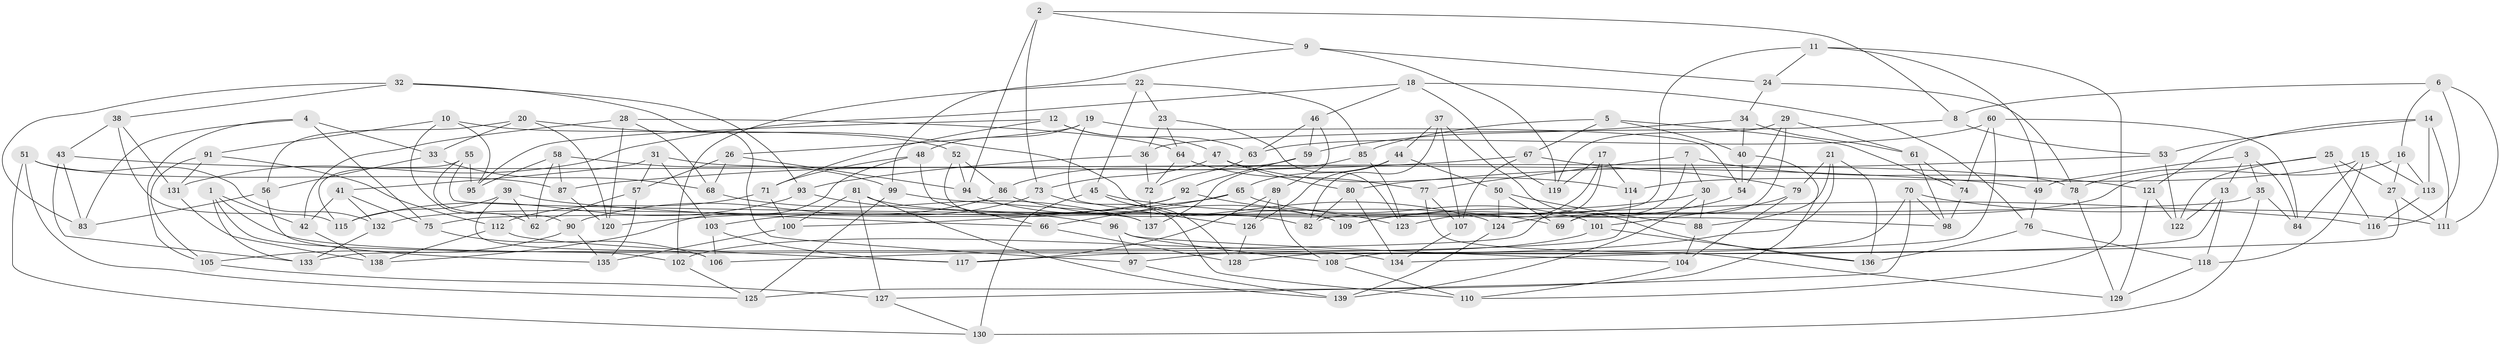// Generated by graph-tools (version 1.1) at 2025/16/03/09/25 04:16:15]
// undirected, 139 vertices, 278 edges
graph export_dot {
graph [start="1"]
  node [color=gray90,style=filled];
  1;
  2;
  3;
  4;
  5;
  6;
  7;
  8;
  9;
  10;
  11;
  12;
  13;
  14;
  15;
  16;
  17;
  18;
  19;
  20;
  21;
  22;
  23;
  24;
  25;
  26;
  27;
  28;
  29;
  30;
  31;
  32;
  33;
  34;
  35;
  36;
  37;
  38;
  39;
  40;
  41;
  42;
  43;
  44;
  45;
  46;
  47;
  48;
  49;
  50;
  51;
  52;
  53;
  54;
  55;
  56;
  57;
  58;
  59;
  60;
  61;
  62;
  63;
  64;
  65;
  66;
  67;
  68;
  69;
  70;
  71;
  72;
  73;
  74;
  75;
  76;
  77;
  78;
  79;
  80;
  81;
  82;
  83;
  84;
  85;
  86;
  87;
  88;
  89;
  90;
  91;
  92;
  93;
  94;
  95;
  96;
  97;
  98;
  99;
  100;
  101;
  102;
  103;
  104;
  105;
  106;
  107;
  108;
  109;
  110;
  111;
  112;
  113;
  114;
  115;
  116;
  117;
  118;
  119;
  120;
  121;
  122;
  123;
  124;
  125;
  126;
  127;
  128;
  129;
  130;
  131;
  132;
  133;
  134;
  135;
  136;
  137;
  138;
  139;
  1 -- 134;
  1 -- 133;
  1 -- 102;
  1 -- 42;
  2 -- 8;
  2 -- 73;
  2 -- 9;
  2 -- 94;
  3 -- 35;
  3 -- 13;
  3 -- 49;
  3 -- 84;
  4 -- 105;
  4 -- 75;
  4 -- 33;
  4 -- 83;
  5 -- 85;
  5 -- 74;
  5 -- 40;
  5 -- 67;
  6 -- 16;
  6 -- 8;
  6 -- 116;
  6 -- 111;
  7 -- 69;
  7 -- 121;
  7 -- 77;
  7 -- 30;
  8 -- 36;
  8 -- 53;
  9 -- 119;
  9 -- 24;
  9 -- 99;
  10 -- 62;
  10 -- 52;
  10 -- 95;
  10 -- 91;
  11 -- 82;
  11 -- 24;
  11 -- 110;
  11 -- 49;
  12 -- 47;
  12 -- 71;
  12 -- 63;
  12 -- 95;
  13 -- 97;
  13 -- 118;
  13 -- 122;
  14 -- 53;
  14 -- 121;
  14 -- 111;
  14 -- 113;
  15 -- 84;
  15 -- 114;
  15 -- 118;
  15 -- 113;
  16 -- 113;
  16 -- 124;
  16 -- 27;
  17 -- 114;
  17 -- 123;
  17 -- 119;
  17 -- 133;
  18 -- 76;
  18 -- 119;
  18 -- 131;
  18 -- 46;
  19 -- 26;
  19 -- 54;
  19 -- 48;
  19 -- 126;
  20 -- 56;
  20 -- 33;
  20 -- 120;
  20 -- 109;
  21 -- 79;
  21 -- 106;
  21 -- 88;
  21 -- 136;
  22 -- 85;
  22 -- 45;
  22 -- 102;
  22 -- 23;
  23 -- 64;
  23 -- 36;
  23 -- 123;
  24 -- 78;
  24 -- 34;
  25 -- 78;
  25 -- 27;
  25 -- 116;
  25 -- 122;
  26 -- 68;
  26 -- 57;
  26 -- 94;
  27 -- 134;
  27 -- 111;
  28 -- 68;
  28 -- 120;
  28 -- 42;
  28 -- 64;
  29 -- 69;
  29 -- 61;
  29 -- 119;
  29 -- 54;
  30 -- 109;
  30 -- 88;
  30 -- 139;
  31 -- 78;
  31 -- 103;
  31 -- 41;
  31 -- 57;
  32 -- 93;
  32 -- 38;
  32 -- 97;
  32 -- 83;
  33 -- 68;
  33 -- 56;
  34 -- 59;
  34 -- 40;
  34 -- 61;
  35 -- 84;
  35 -- 75;
  35 -- 130;
  36 -- 72;
  36 -- 93;
  37 -- 82;
  37 -- 107;
  37 -- 136;
  37 -- 44;
  38 -- 43;
  38 -- 115;
  38 -- 131;
  39 -- 115;
  39 -- 106;
  39 -- 66;
  39 -- 62;
  40 -- 54;
  40 -- 125;
  41 -- 42;
  41 -- 75;
  41 -- 132;
  42 -- 138;
  43 -- 49;
  43 -- 83;
  43 -- 133;
  44 -- 65;
  44 -- 50;
  44 -- 126;
  45 -- 128;
  45 -- 69;
  45 -- 130;
  46 -- 89;
  46 -- 59;
  46 -- 63;
  47 -- 114;
  47 -- 80;
  47 -- 73;
  48 -- 138;
  48 -- 71;
  48 -- 66;
  49 -- 76;
  50 -- 69;
  50 -- 124;
  50 -- 88;
  51 -- 130;
  51 -- 125;
  51 -- 87;
  51 -- 132;
  52 -- 94;
  52 -- 137;
  52 -- 86;
  53 -- 80;
  53 -- 122;
  54 -- 109;
  55 -- 98;
  55 -- 90;
  55 -- 115;
  55 -- 95;
  56 -- 135;
  56 -- 83;
  57 -- 135;
  57 -- 62;
  58 -- 95;
  58 -- 99;
  58 -- 62;
  58 -- 87;
  59 -- 86;
  59 -- 92;
  60 -- 74;
  60 -- 108;
  60 -- 84;
  60 -- 63;
  61 -- 74;
  61 -- 98;
  63 -- 72;
  64 -- 72;
  64 -- 77;
  65 -- 120;
  65 -- 66;
  65 -- 101;
  66 -- 128;
  67 -- 107;
  67 -- 79;
  67 -- 87;
  68 -- 137;
  70 -- 128;
  70 -- 111;
  70 -- 98;
  70 -- 127;
  71 -- 112;
  71 -- 100;
  72 -- 137;
  73 -- 103;
  73 -- 110;
  74 -- 98;
  75 -- 106;
  76 -- 118;
  76 -- 136;
  77 -- 107;
  77 -- 129;
  78 -- 129;
  79 -- 101;
  79 -- 104;
  80 -- 134;
  80 -- 82;
  81 -- 100;
  81 -- 139;
  81 -- 82;
  81 -- 127;
  85 -- 123;
  85 -- 137;
  86 -- 90;
  86 -- 124;
  87 -- 120;
  88 -- 104;
  89 -- 126;
  89 -- 108;
  89 -- 117;
  90 -- 105;
  90 -- 135;
  91 -- 112;
  91 -- 105;
  91 -- 131;
  92 -- 123;
  92 -- 132;
  92 -- 100;
  93 -- 115;
  93 -- 96;
  94 -- 109;
  96 -- 104;
  96 -- 108;
  96 -- 97;
  97 -- 139;
  99 -- 125;
  99 -- 116;
  100 -- 135;
  101 -- 102;
  101 -- 136;
  102 -- 125;
  103 -- 117;
  103 -- 106;
  104 -- 110;
  105 -- 127;
  107 -- 134;
  108 -- 110;
  112 -- 117;
  112 -- 138;
  113 -- 116;
  114 -- 117;
  118 -- 129;
  121 -- 122;
  121 -- 129;
  124 -- 139;
  126 -- 128;
  127 -- 130;
  131 -- 138;
  132 -- 133;
}
